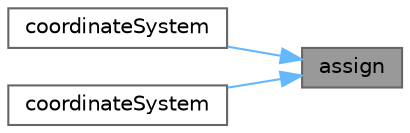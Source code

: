digraph "assign"
{
 // LATEX_PDF_SIZE
  bgcolor="transparent";
  edge [fontname=Helvetica,fontsize=10,labelfontname=Helvetica,labelfontsize=10];
  node [fontname=Helvetica,fontsize=10,shape=box,height=0.2,width=0.4];
  rankdir="RL";
  Node1 [id="Node000001",label="assign",height=0.2,width=0.4,color="gray40", fillcolor="grey60", style="filled", fontcolor="black",tooltip=" "];
  Node1 -> Node2 [id="edge1_Node000001_Node000002",dir="back",color="steelblue1",style="solid",tooltip=" "];
  Node2 [id="Node000002",label="coordinateSystem",height=0.2,width=0.4,color="grey40", fillcolor="white", style="filled",URL="$classFoam_1_1coordinateSystem.html#a07d743c96a5ad834ff8ec89bc67b1498",tooltip=" "];
  Node1 -> Node3 [id="edge2_Node000001_Node000003",dir="back",color="steelblue1",style="solid",tooltip=" "];
  Node3 [id="Node000003",label="coordinateSystem",height=0.2,width=0.4,color="grey40", fillcolor="white", style="filled",URL="$classFoam_1_1coordinateSystem.html#a40f5a7aa722d7476d59034fb846deb47",tooltip=" "];
}
